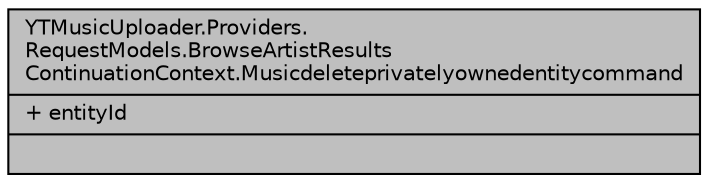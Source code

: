 digraph "YTMusicUploader.Providers.RequestModels.BrowseArtistResultsContinuationContext.Musicdeleteprivatelyownedentitycommand"
{
 // LATEX_PDF_SIZE
  edge [fontname="Helvetica",fontsize="10",labelfontname="Helvetica",labelfontsize="10"];
  node [fontname="Helvetica",fontsize="10",shape=record];
  Node1 [label="{YTMusicUploader.Providers.\lRequestModels.BrowseArtistResults\lContinuationContext.Musicdeleteprivatelyownedentitycommand\n|+ entityId\l|}",height=0.2,width=0.4,color="black", fillcolor="grey75", style="filled", fontcolor="black",tooltip=" "];
}

